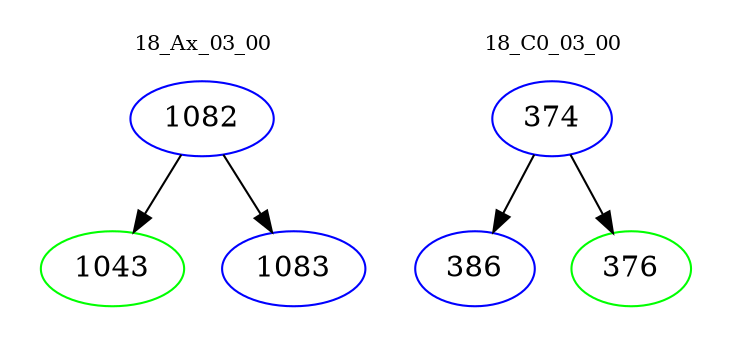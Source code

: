 digraph{
subgraph cluster_0 {
color = white
label = "18_Ax_03_00";
fontsize=10;
T0_1082 [label="1082", color="blue"]
T0_1082 -> T0_1043 [color="black"]
T0_1043 [label="1043", color="green"]
T0_1082 -> T0_1083 [color="black"]
T0_1083 [label="1083", color="blue"]
}
subgraph cluster_1 {
color = white
label = "18_C0_03_00";
fontsize=10;
T1_374 [label="374", color="blue"]
T1_374 -> T1_386 [color="black"]
T1_386 [label="386", color="blue"]
T1_374 -> T1_376 [color="black"]
T1_376 [label="376", color="green"]
}
}
